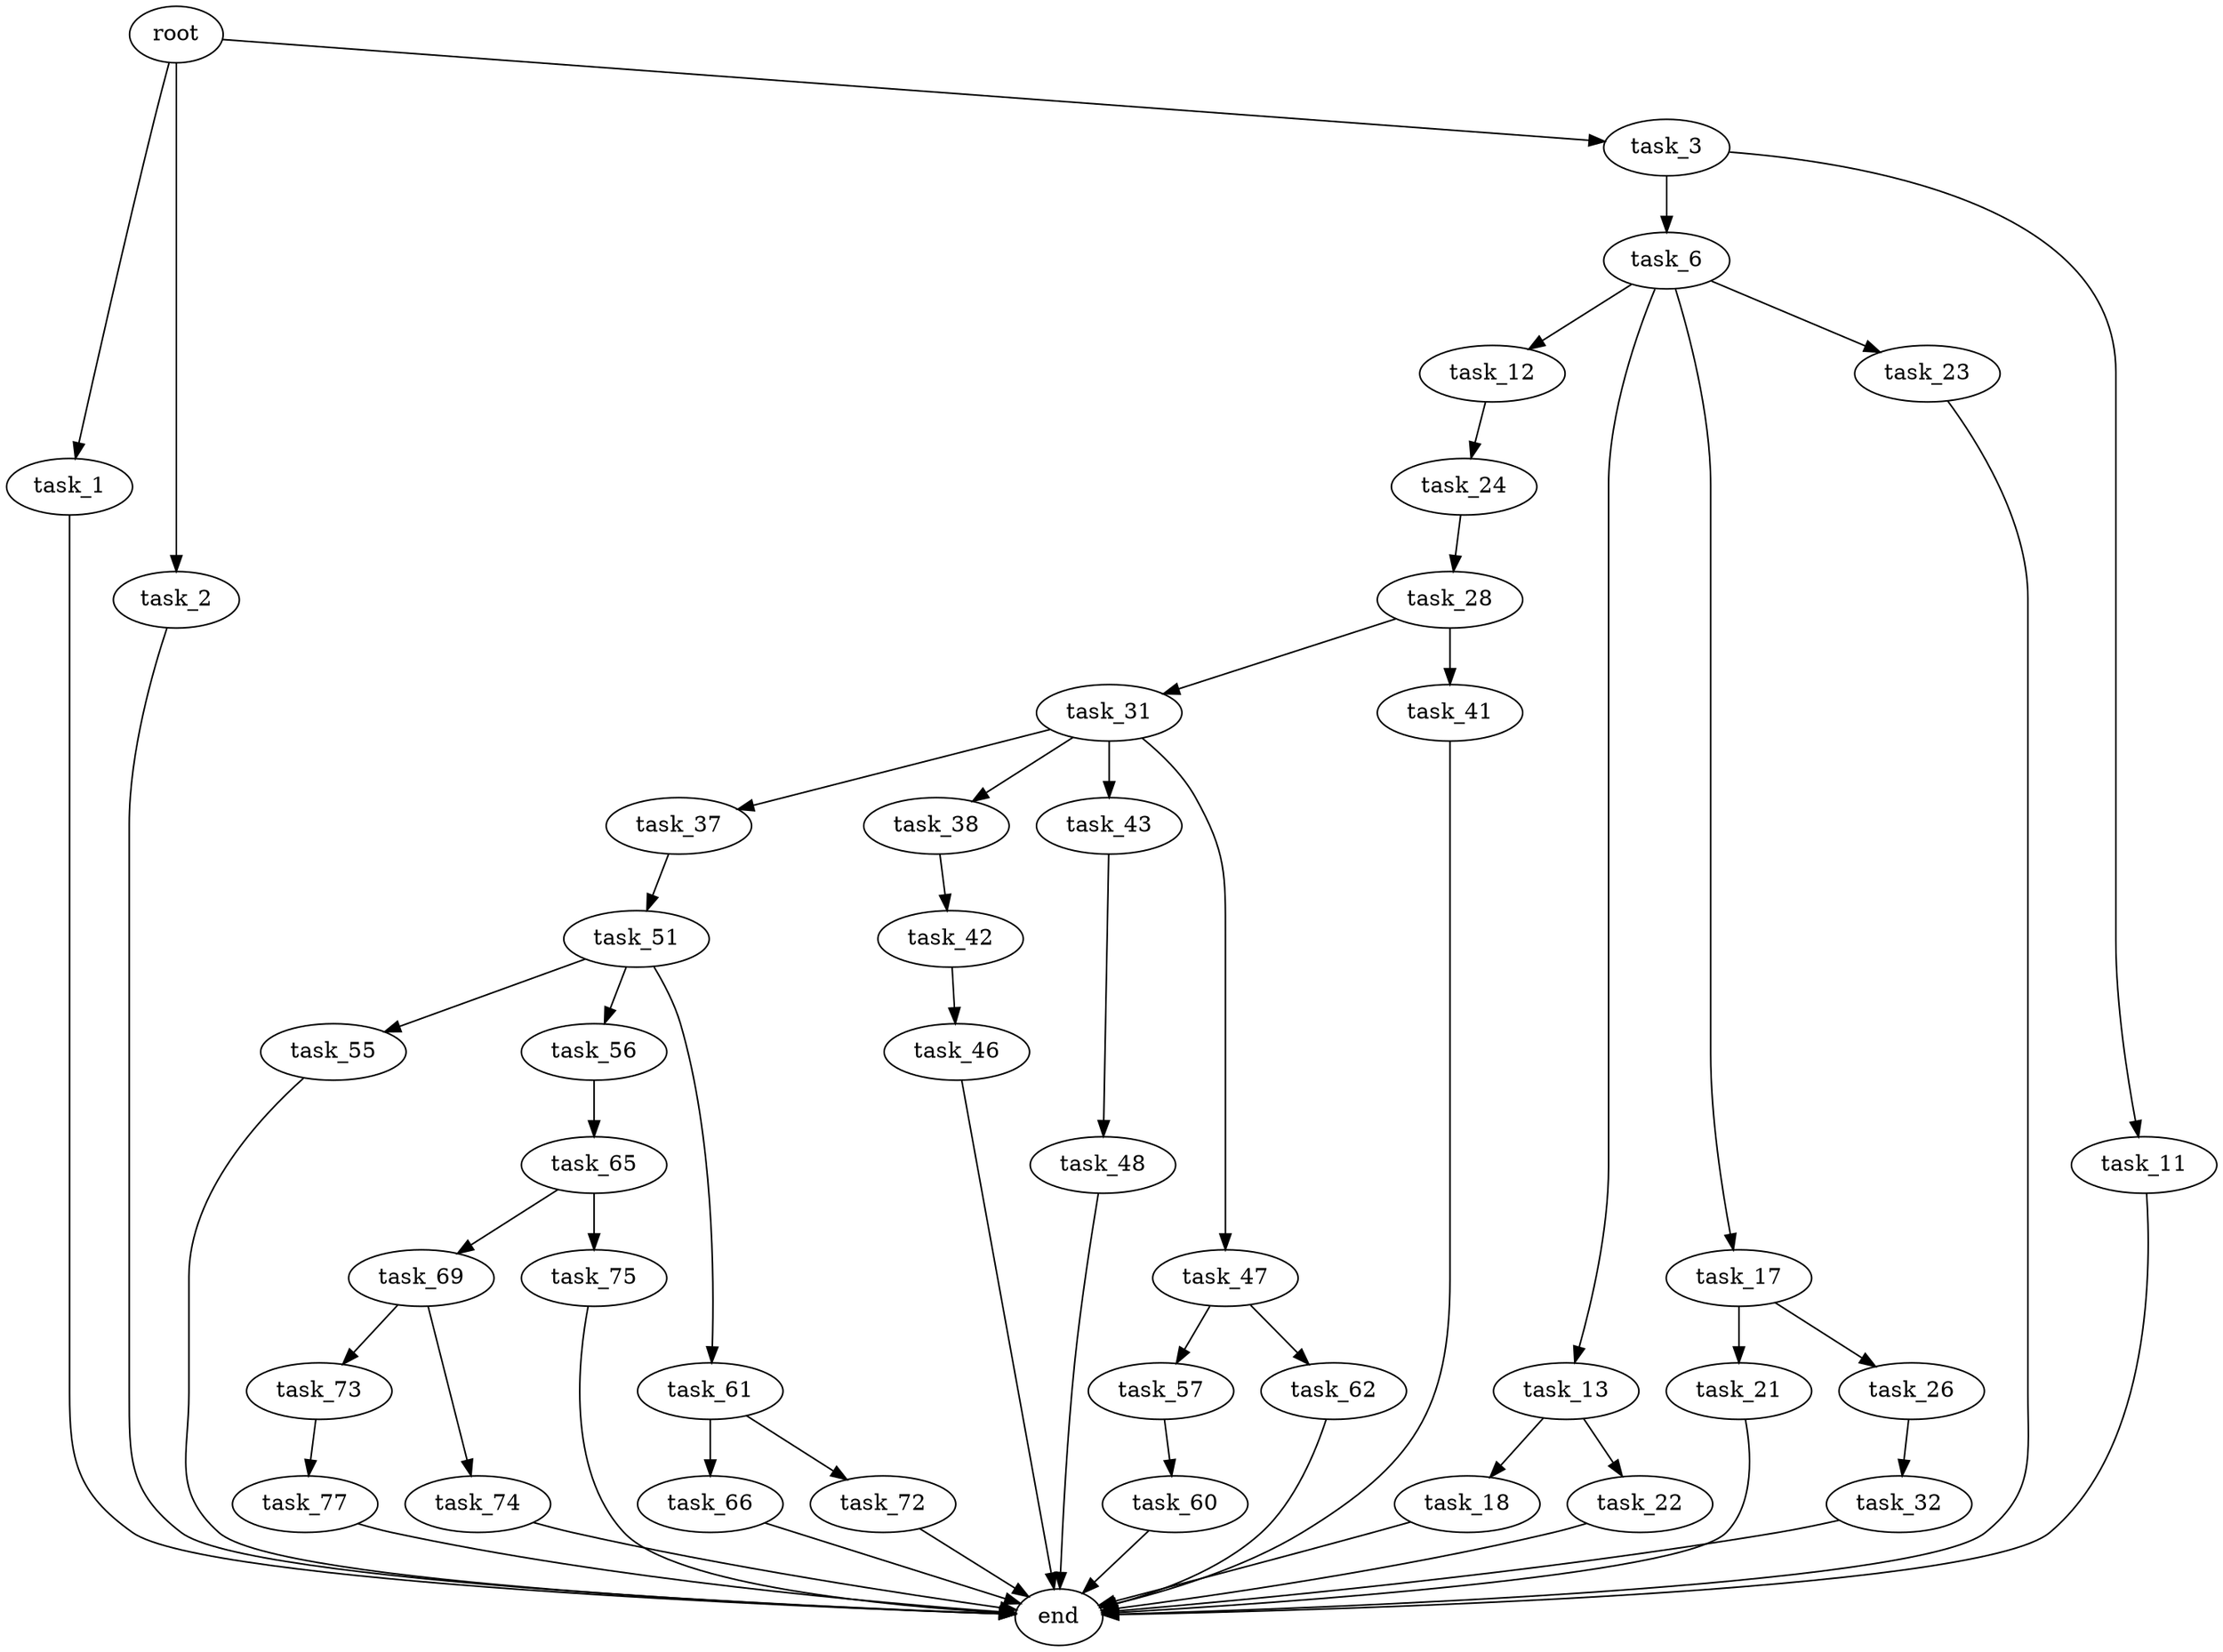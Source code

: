 digraph G {
  root [size="0.000000"];
  task_1 [size="48217739287.000000"];
  task_2 [size="1082711445059.000000"];
  task_3 [size="28991029248.000000"];
  task_6 [size="60998262252.000000"];
  task_11 [size="309416248691.000000"];
  task_12 [size="96905857141.000000"];
  task_13 [size="549755813888.000000"];
  task_17 [size="5537245278.000000"];
  task_18 [size="249583535468.000000"];
  task_21 [size="8589934592.000000"];
  task_22 [size="782757789696.000000"];
  task_23 [size="49846649722.000000"];
  task_24 [size="549755813888.000000"];
  task_26 [size="48687295772.000000"];
  task_28 [size="628513891116.000000"];
  task_31 [size="121486582662.000000"];
  task_32 [size="79958107555.000000"];
  task_37 [size="1073741824000.000000"];
  task_38 [size="368293445632.000000"];
  task_41 [size="613909932417.000000"];
  task_42 [size="68719476736.000000"];
  task_43 [size="712447778157.000000"];
  task_46 [size="91349549686.000000"];
  task_47 [size="16789133685.000000"];
  task_48 [size="11693509891.000000"];
  task_51 [size="9204447588.000000"];
  task_55 [size="134217728000.000000"];
  task_56 [size="40206534577.000000"];
  task_57 [size="38311738265.000000"];
  task_60 [size="954868290502.000000"];
  task_61 [size="1073741824000.000000"];
  task_62 [size="51685913994.000000"];
  task_65 [size="368293445632.000000"];
  task_66 [size="816803695176.000000"];
  task_69 [size="19173827297.000000"];
  task_72 [size="13058379410.000000"];
  task_73 [size="11037628801.000000"];
  task_74 [size="373890532209.000000"];
  task_75 [size="231928233984.000000"];
  task_77 [size="501712771132.000000"];
  end [size="0.000000"];

  root -> task_1 [size="1.000000"];
  root -> task_2 [size="1.000000"];
  root -> task_3 [size="1.000000"];
  task_1 -> end [size="1.000000"];
  task_2 -> end [size="1.000000"];
  task_3 -> task_6 [size="75497472.000000"];
  task_3 -> task_11 [size="75497472.000000"];
  task_6 -> task_12 [size="209715200.000000"];
  task_6 -> task_13 [size="209715200.000000"];
  task_6 -> task_17 [size="209715200.000000"];
  task_6 -> task_23 [size="209715200.000000"];
  task_11 -> end [size="1.000000"];
  task_12 -> task_24 [size="75497472.000000"];
  task_13 -> task_18 [size="536870912.000000"];
  task_13 -> task_22 [size="536870912.000000"];
  task_17 -> task_21 [size="209715200.000000"];
  task_17 -> task_26 [size="209715200.000000"];
  task_18 -> end [size="1.000000"];
  task_21 -> end [size="1.000000"];
  task_22 -> end [size="1.000000"];
  task_23 -> end [size="1.000000"];
  task_24 -> task_28 [size="536870912.000000"];
  task_26 -> task_32 [size="838860800.000000"];
  task_28 -> task_31 [size="536870912.000000"];
  task_28 -> task_41 [size="536870912.000000"];
  task_31 -> task_37 [size="209715200.000000"];
  task_31 -> task_38 [size="209715200.000000"];
  task_31 -> task_43 [size="209715200.000000"];
  task_31 -> task_47 [size="209715200.000000"];
  task_32 -> end [size="1.000000"];
  task_37 -> task_51 [size="838860800.000000"];
  task_38 -> task_42 [size="411041792.000000"];
  task_41 -> end [size="1.000000"];
  task_42 -> task_46 [size="134217728.000000"];
  task_43 -> task_48 [size="838860800.000000"];
  task_46 -> end [size="1.000000"];
  task_47 -> task_57 [size="301989888.000000"];
  task_47 -> task_62 [size="301989888.000000"];
  task_48 -> end [size="1.000000"];
  task_51 -> task_55 [size="536870912.000000"];
  task_51 -> task_56 [size="536870912.000000"];
  task_51 -> task_61 [size="536870912.000000"];
  task_55 -> end [size="1.000000"];
  task_56 -> task_65 [size="33554432.000000"];
  task_57 -> task_60 [size="679477248.000000"];
  task_60 -> end [size="1.000000"];
  task_61 -> task_66 [size="838860800.000000"];
  task_61 -> task_72 [size="838860800.000000"];
  task_62 -> end [size="1.000000"];
  task_65 -> task_69 [size="411041792.000000"];
  task_65 -> task_75 [size="411041792.000000"];
  task_66 -> end [size="1.000000"];
  task_69 -> task_73 [size="838860800.000000"];
  task_69 -> task_74 [size="838860800.000000"];
  task_72 -> end [size="1.000000"];
  task_73 -> task_77 [size="209715200.000000"];
  task_74 -> end [size="1.000000"];
  task_75 -> end [size="1.000000"];
  task_77 -> end [size="1.000000"];
}
